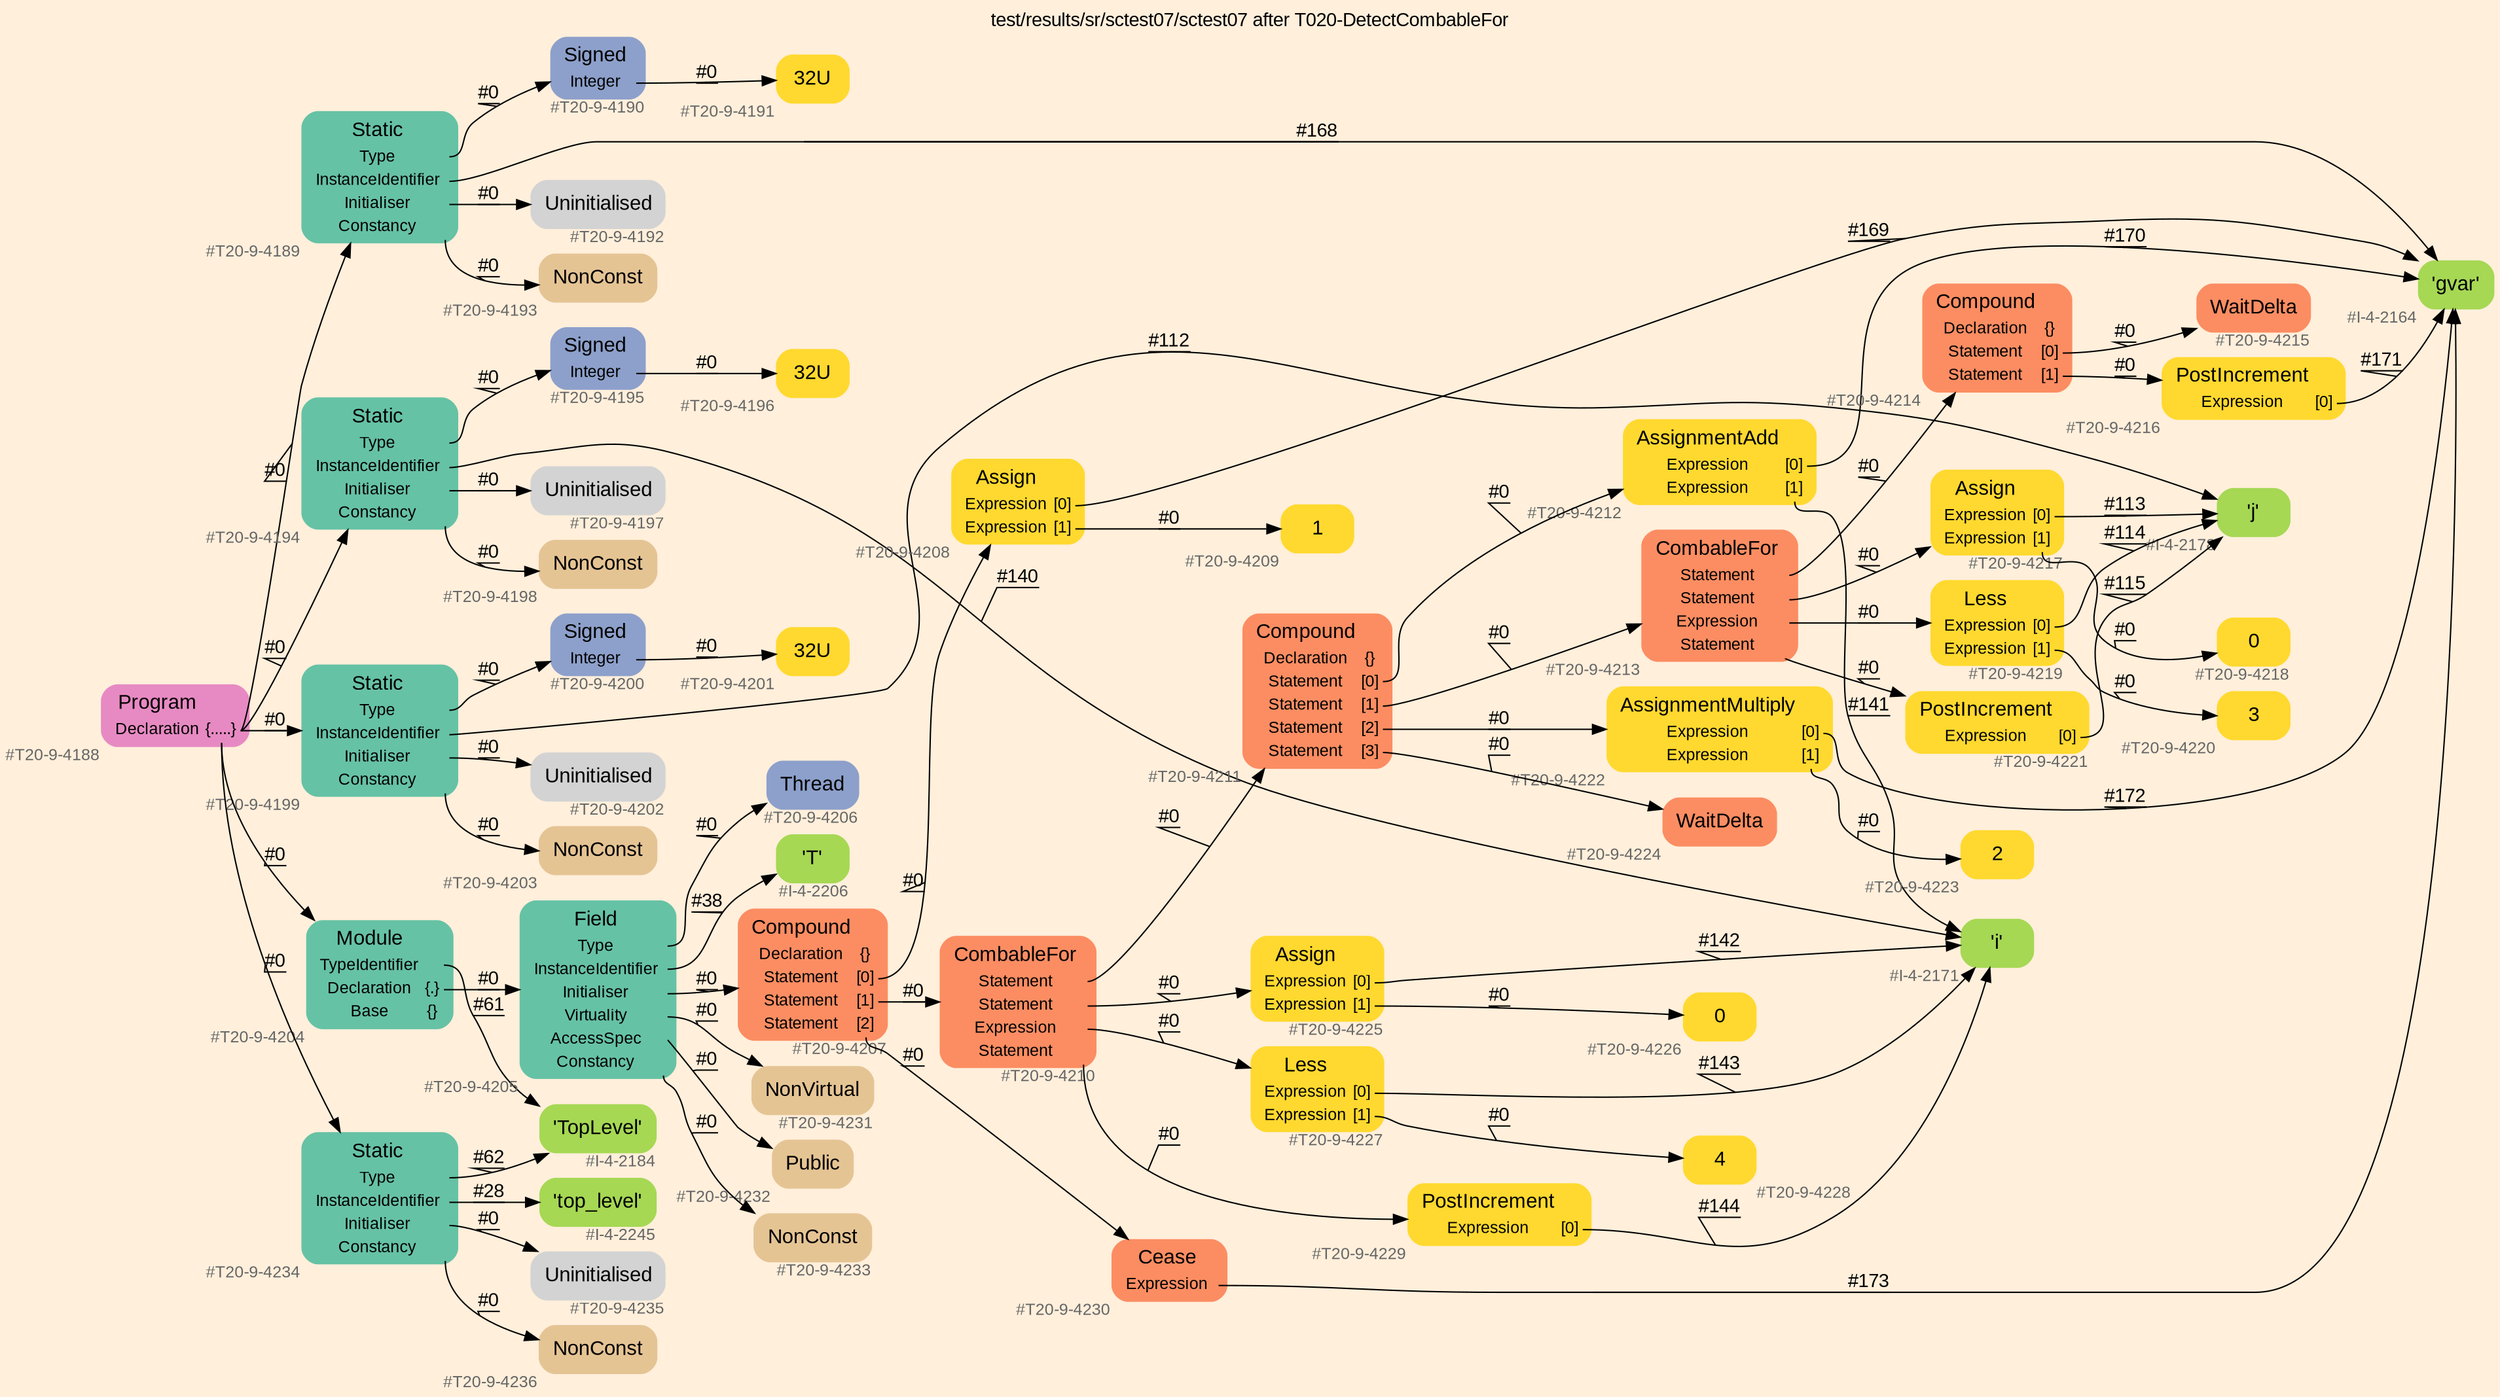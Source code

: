digraph "test/results/sr/sctest07/sctest07 after T020-DetectCombableFor" {
label = "test/results/sr/sctest07/sctest07 after T020-DetectCombableFor"
labelloc = t
graph [
    rankdir = "LR"
    ranksep = 0.3
    bgcolor = antiquewhite1
    color = black
    fontcolor = black
    fontname = "Arial"
];
node [
    fontname = "Arial"
];
edge [
    fontname = "Arial"
];

// -------------------- node figure --------------------
// -------- block #T20-9-4188 ----------
"#T20-9-4188" [
    fillcolor = "/set28/4"
    xlabel = "#T20-9-4188"
    fontsize = "12"
    fontcolor = grey40
    shape = "plaintext"
    label = <<TABLE BORDER="0" CELLBORDER="0" CELLSPACING="0">
     <TR><TD><FONT COLOR="black" POINT-SIZE="15">Program</FONT></TD></TR>
     <TR><TD><FONT COLOR="black" POINT-SIZE="12">Declaration</FONT></TD><TD PORT="port0"><FONT COLOR="black" POINT-SIZE="12">{.....}</FONT></TD></TR>
    </TABLE>>
    style = "rounded,filled"
];

// -------- block #T20-9-4189 ----------
"#T20-9-4189" [
    fillcolor = "/set28/1"
    xlabel = "#T20-9-4189"
    fontsize = "12"
    fontcolor = grey40
    shape = "plaintext"
    label = <<TABLE BORDER="0" CELLBORDER="0" CELLSPACING="0">
     <TR><TD><FONT COLOR="black" POINT-SIZE="15">Static</FONT></TD></TR>
     <TR><TD><FONT COLOR="black" POINT-SIZE="12">Type</FONT></TD><TD PORT="port0"></TD></TR>
     <TR><TD><FONT COLOR="black" POINT-SIZE="12">InstanceIdentifier</FONT></TD><TD PORT="port1"></TD></TR>
     <TR><TD><FONT COLOR="black" POINT-SIZE="12">Initialiser</FONT></TD><TD PORT="port2"></TD></TR>
     <TR><TD><FONT COLOR="black" POINT-SIZE="12">Constancy</FONT></TD><TD PORT="port3"></TD></TR>
    </TABLE>>
    style = "rounded,filled"
];

// -------- block #T20-9-4190 ----------
"#T20-9-4190" [
    fillcolor = "/set28/3"
    xlabel = "#T20-9-4190"
    fontsize = "12"
    fontcolor = grey40
    shape = "plaintext"
    label = <<TABLE BORDER="0" CELLBORDER="0" CELLSPACING="0">
     <TR><TD><FONT COLOR="black" POINT-SIZE="15">Signed</FONT></TD></TR>
     <TR><TD><FONT COLOR="black" POINT-SIZE="12">Integer</FONT></TD><TD PORT="port0"></TD></TR>
    </TABLE>>
    style = "rounded,filled"
];

// -------- block #T20-9-4191 ----------
"#T20-9-4191" [
    fillcolor = "/set28/6"
    xlabel = "#T20-9-4191"
    fontsize = "12"
    fontcolor = grey40
    shape = "plaintext"
    label = <<TABLE BORDER="0" CELLBORDER="0" CELLSPACING="0">
     <TR><TD><FONT COLOR="black" POINT-SIZE="15">32U</FONT></TD></TR>
    </TABLE>>
    style = "rounded,filled"
];

// -------- block #I-4-2164 ----------
"#I-4-2164" [
    fillcolor = "/set28/5"
    xlabel = "#I-4-2164"
    fontsize = "12"
    fontcolor = grey40
    shape = "plaintext"
    label = <<TABLE BORDER="0" CELLBORDER="0" CELLSPACING="0">
     <TR><TD><FONT COLOR="black" POINT-SIZE="15">'gvar'</FONT></TD></TR>
    </TABLE>>
    style = "rounded,filled"
];

// -------- block #T20-9-4192 ----------
"#T20-9-4192" [
    xlabel = "#T20-9-4192"
    fontsize = "12"
    fontcolor = grey40
    shape = "plaintext"
    label = <<TABLE BORDER="0" CELLBORDER="0" CELLSPACING="0">
     <TR><TD><FONT COLOR="black" POINT-SIZE="15">Uninitialised</FONT></TD></TR>
    </TABLE>>
    style = "rounded,filled"
];

// -------- block #T20-9-4193 ----------
"#T20-9-4193" [
    fillcolor = "/set28/7"
    xlabel = "#T20-9-4193"
    fontsize = "12"
    fontcolor = grey40
    shape = "plaintext"
    label = <<TABLE BORDER="0" CELLBORDER="0" CELLSPACING="0">
     <TR><TD><FONT COLOR="black" POINT-SIZE="15">NonConst</FONT></TD></TR>
    </TABLE>>
    style = "rounded,filled"
];

// -------- block #T20-9-4194 ----------
"#T20-9-4194" [
    fillcolor = "/set28/1"
    xlabel = "#T20-9-4194"
    fontsize = "12"
    fontcolor = grey40
    shape = "plaintext"
    label = <<TABLE BORDER="0" CELLBORDER="0" CELLSPACING="0">
     <TR><TD><FONT COLOR="black" POINT-SIZE="15">Static</FONT></TD></TR>
     <TR><TD><FONT COLOR="black" POINT-SIZE="12">Type</FONT></TD><TD PORT="port0"></TD></TR>
     <TR><TD><FONT COLOR="black" POINT-SIZE="12">InstanceIdentifier</FONT></TD><TD PORT="port1"></TD></TR>
     <TR><TD><FONT COLOR="black" POINT-SIZE="12">Initialiser</FONT></TD><TD PORT="port2"></TD></TR>
     <TR><TD><FONT COLOR="black" POINT-SIZE="12">Constancy</FONT></TD><TD PORT="port3"></TD></TR>
    </TABLE>>
    style = "rounded,filled"
];

// -------- block #T20-9-4195 ----------
"#T20-9-4195" [
    fillcolor = "/set28/3"
    xlabel = "#T20-9-4195"
    fontsize = "12"
    fontcolor = grey40
    shape = "plaintext"
    label = <<TABLE BORDER="0" CELLBORDER="0" CELLSPACING="0">
     <TR><TD><FONT COLOR="black" POINT-SIZE="15">Signed</FONT></TD></TR>
     <TR><TD><FONT COLOR="black" POINT-SIZE="12">Integer</FONT></TD><TD PORT="port0"></TD></TR>
    </TABLE>>
    style = "rounded,filled"
];

// -------- block #T20-9-4196 ----------
"#T20-9-4196" [
    fillcolor = "/set28/6"
    xlabel = "#T20-9-4196"
    fontsize = "12"
    fontcolor = grey40
    shape = "plaintext"
    label = <<TABLE BORDER="0" CELLBORDER="0" CELLSPACING="0">
     <TR><TD><FONT COLOR="black" POINT-SIZE="15">32U</FONT></TD></TR>
    </TABLE>>
    style = "rounded,filled"
];

// -------- block #I-4-2171 ----------
"#I-4-2171" [
    fillcolor = "/set28/5"
    xlabel = "#I-4-2171"
    fontsize = "12"
    fontcolor = grey40
    shape = "plaintext"
    label = <<TABLE BORDER="0" CELLBORDER="0" CELLSPACING="0">
     <TR><TD><FONT COLOR="black" POINT-SIZE="15">'i'</FONT></TD></TR>
    </TABLE>>
    style = "rounded,filled"
];

// -------- block #T20-9-4197 ----------
"#T20-9-4197" [
    xlabel = "#T20-9-4197"
    fontsize = "12"
    fontcolor = grey40
    shape = "plaintext"
    label = <<TABLE BORDER="0" CELLBORDER="0" CELLSPACING="0">
     <TR><TD><FONT COLOR="black" POINT-SIZE="15">Uninitialised</FONT></TD></TR>
    </TABLE>>
    style = "rounded,filled"
];

// -------- block #T20-9-4198 ----------
"#T20-9-4198" [
    fillcolor = "/set28/7"
    xlabel = "#T20-9-4198"
    fontsize = "12"
    fontcolor = grey40
    shape = "plaintext"
    label = <<TABLE BORDER="0" CELLBORDER="0" CELLSPACING="0">
     <TR><TD><FONT COLOR="black" POINT-SIZE="15">NonConst</FONT></TD></TR>
    </TABLE>>
    style = "rounded,filled"
];

// -------- block #T20-9-4199 ----------
"#T20-9-4199" [
    fillcolor = "/set28/1"
    xlabel = "#T20-9-4199"
    fontsize = "12"
    fontcolor = grey40
    shape = "plaintext"
    label = <<TABLE BORDER="0" CELLBORDER="0" CELLSPACING="0">
     <TR><TD><FONT COLOR="black" POINT-SIZE="15">Static</FONT></TD></TR>
     <TR><TD><FONT COLOR="black" POINT-SIZE="12">Type</FONT></TD><TD PORT="port0"></TD></TR>
     <TR><TD><FONT COLOR="black" POINT-SIZE="12">InstanceIdentifier</FONT></TD><TD PORT="port1"></TD></TR>
     <TR><TD><FONT COLOR="black" POINT-SIZE="12">Initialiser</FONT></TD><TD PORT="port2"></TD></TR>
     <TR><TD><FONT COLOR="black" POINT-SIZE="12">Constancy</FONT></TD><TD PORT="port3"></TD></TR>
    </TABLE>>
    style = "rounded,filled"
];

// -------- block #T20-9-4200 ----------
"#T20-9-4200" [
    fillcolor = "/set28/3"
    xlabel = "#T20-9-4200"
    fontsize = "12"
    fontcolor = grey40
    shape = "plaintext"
    label = <<TABLE BORDER="0" CELLBORDER="0" CELLSPACING="0">
     <TR><TD><FONT COLOR="black" POINT-SIZE="15">Signed</FONT></TD></TR>
     <TR><TD><FONT COLOR="black" POINT-SIZE="12">Integer</FONT></TD><TD PORT="port0"></TD></TR>
    </TABLE>>
    style = "rounded,filled"
];

// -------- block #T20-9-4201 ----------
"#T20-9-4201" [
    fillcolor = "/set28/6"
    xlabel = "#T20-9-4201"
    fontsize = "12"
    fontcolor = grey40
    shape = "plaintext"
    label = <<TABLE BORDER="0" CELLBORDER="0" CELLSPACING="0">
     <TR><TD><FONT COLOR="black" POINT-SIZE="15">32U</FONT></TD></TR>
    </TABLE>>
    style = "rounded,filled"
];

// -------- block #I-4-2178 ----------
"#I-4-2178" [
    fillcolor = "/set28/5"
    xlabel = "#I-4-2178"
    fontsize = "12"
    fontcolor = grey40
    shape = "plaintext"
    label = <<TABLE BORDER="0" CELLBORDER="0" CELLSPACING="0">
     <TR><TD><FONT COLOR="black" POINT-SIZE="15">'j'</FONT></TD></TR>
    </TABLE>>
    style = "rounded,filled"
];

// -------- block #T20-9-4202 ----------
"#T20-9-4202" [
    xlabel = "#T20-9-4202"
    fontsize = "12"
    fontcolor = grey40
    shape = "plaintext"
    label = <<TABLE BORDER="0" CELLBORDER="0" CELLSPACING="0">
     <TR><TD><FONT COLOR="black" POINT-SIZE="15">Uninitialised</FONT></TD></TR>
    </TABLE>>
    style = "rounded,filled"
];

// -------- block #T20-9-4203 ----------
"#T20-9-4203" [
    fillcolor = "/set28/7"
    xlabel = "#T20-9-4203"
    fontsize = "12"
    fontcolor = grey40
    shape = "plaintext"
    label = <<TABLE BORDER="0" CELLBORDER="0" CELLSPACING="0">
     <TR><TD><FONT COLOR="black" POINT-SIZE="15">NonConst</FONT></TD></TR>
    </TABLE>>
    style = "rounded,filled"
];

// -------- block #T20-9-4204 ----------
"#T20-9-4204" [
    fillcolor = "/set28/1"
    xlabel = "#T20-9-4204"
    fontsize = "12"
    fontcolor = grey40
    shape = "plaintext"
    label = <<TABLE BORDER="0" CELLBORDER="0" CELLSPACING="0">
     <TR><TD><FONT COLOR="black" POINT-SIZE="15">Module</FONT></TD></TR>
     <TR><TD><FONT COLOR="black" POINT-SIZE="12">TypeIdentifier</FONT></TD><TD PORT="port0"></TD></TR>
     <TR><TD><FONT COLOR="black" POINT-SIZE="12">Declaration</FONT></TD><TD PORT="port1"><FONT COLOR="black" POINT-SIZE="12">{.}</FONT></TD></TR>
     <TR><TD><FONT COLOR="black" POINT-SIZE="12">Base</FONT></TD><TD PORT="port2"><FONT COLOR="black" POINT-SIZE="12">{}</FONT></TD></TR>
    </TABLE>>
    style = "rounded,filled"
];

// -------- block #I-4-2184 ----------
"#I-4-2184" [
    fillcolor = "/set28/5"
    xlabel = "#I-4-2184"
    fontsize = "12"
    fontcolor = grey40
    shape = "plaintext"
    label = <<TABLE BORDER="0" CELLBORDER="0" CELLSPACING="0">
     <TR><TD><FONT COLOR="black" POINT-SIZE="15">'TopLevel'</FONT></TD></TR>
    </TABLE>>
    style = "rounded,filled"
];

// -------- block #T20-9-4205 ----------
"#T20-9-4205" [
    fillcolor = "/set28/1"
    xlabel = "#T20-9-4205"
    fontsize = "12"
    fontcolor = grey40
    shape = "plaintext"
    label = <<TABLE BORDER="0" CELLBORDER="0" CELLSPACING="0">
     <TR><TD><FONT COLOR="black" POINT-SIZE="15">Field</FONT></TD></TR>
     <TR><TD><FONT COLOR="black" POINT-SIZE="12">Type</FONT></TD><TD PORT="port0"></TD></TR>
     <TR><TD><FONT COLOR="black" POINT-SIZE="12">InstanceIdentifier</FONT></TD><TD PORT="port1"></TD></TR>
     <TR><TD><FONT COLOR="black" POINT-SIZE="12">Initialiser</FONT></TD><TD PORT="port2"></TD></TR>
     <TR><TD><FONT COLOR="black" POINT-SIZE="12">Virtuality</FONT></TD><TD PORT="port3"></TD></TR>
     <TR><TD><FONT COLOR="black" POINT-SIZE="12">AccessSpec</FONT></TD><TD PORT="port4"></TD></TR>
     <TR><TD><FONT COLOR="black" POINT-SIZE="12">Constancy</FONT></TD><TD PORT="port5"></TD></TR>
    </TABLE>>
    style = "rounded,filled"
];

// -------- block #T20-9-4206 ----------
"#T20-9-4206" [
    fillcolor = "/set28/3"
    xlabel = "#T20-9-4206"
    fontsize = "12"
    fontcolor = grey40
    shape = "plaintext"
    label = <<TABLE BORDER="0" CELLBORDER="0" CELLSPACING="0">
     <TR><TD><FONT COLOR="black" POINT-SIZE="15">Thread</FONT></TD></TR>
    </TABLE>>
    style = "rounded,filled"
];

// -------- block #I-4-2206 ----------
"#I-4-2206" [
    fillcolor = "/set28/5"
    xlabel = "#I-4-2206"
    fontsize = "12"
    fontcolor = grey40
    shape = "plaintext"
    label = <<TABLE BORDER="0" CELLBORDER="0" CELLSPACING="0">
     <TR><TD><FONT COLOR="black" POINT-SIZE="15">'T'</FONT></TD></TR>
    </TABLE>>
    style = "rounded,filled"
];

// -------- block #T20-9-4207 ----------
"#T20-9-4207" [
    fillcolor = "/set28/2"
    xlabel = "#T20-9-4207"
    fontsize = "12"
    fontcolor = grey40
    shape = "plaintext"
    label = <<TABLE BORDER="0" CELLBORDER="0" CELLSPACING="0">
     <TR><TD><FONT COLOR="black" POINT-SIZE="15">Compound</FONT></TD></TR>
     <TR><TD><FONT COLOR="black" POINT-SIZE="12">Declaration</FONT></TD><TD PORT="port0"><FONT COLOR="black" POINT-SIZE="12">{}</FONT></TD></TR>
     <TR><TD><FONT COLOR="black" POINT-SIZE="12">Statement</FONT></TD><TD PORT="port1"><FONT COLOR="black" POINT-SIZE="12">[0]</FONT></TD></TR>
     <TR><TD><FONT COLOR="black" POINT-SIZE="12">Statement</FONT></TD><TD PORT="port2"><FONT COLOR="black" POINT-SIZE="12">[1]</FONT></TD></TR>
     <TR><TD><FONT COLOR="black" POINT-SIZE="12">Statement</FONT></TD><TD PORT="port3"><FONT COLOR="black" POINT-SIZE="12">[2]</FONT></TD></TR>
    </TABLE>>
    style = "rounded,filled"
];

// -------- block #T20-9-4208 ----------
"#T20-9-4208" [
    fillcolor = "/set28/6"
    xlabel = "#T20-9-4208"
    fontsize = "12"
    fontcolor = grey40
    shape = "plaintext"
    label = <<TABLE BORDER="0" CELLBORDER="0" CELLSPACING="0">
     <TR><TD><FONT COLOR="black" POINT-SIZE="15">Assign</FONT></TD></TR>
     <TR><TD><FONT COLOR="black" POINT-SIZE="12">Expression</FONT></TD><TD PORT="port0"><FONT COLOR="black" POINT-SIZE="12">[0]</FONT></TD></TR>
     <TR><TD><FONT COLOR="black" POINT-SIZE="12">Expression</FONT></TD><TD PORT="port1"><FONT COLOR="black" POINT-SIZE="12">[1]</FONT></TD></TR>
    </TABLE>>
    style = "rounded,filled"
];

// -------- block #T20-9-4209 ----------
"#T20-9-4209" [
    fillcolor = "/set28/6"
    xlabel = "#T20-9-4209"
    fontsize = "12"
    fontcolor = grey40
    shape = "plaintext"
    label = <<TABLE BORDER="0" CELLBORDER="0" CELLSPACING="0">
     <TR><TD><FONT COLOR="black" POINT-SIZE="15">1</FONT></TD></TR>
    </TABLE>>
    style = "rounded,filled"
];

// -------- block #T20-9-4210 ----------
"#T20-9-4210" [
    fillcolor = "/set28/2"
    xlabel = "#T20-9-4210"
    fontsize = "12"
    fontcolor = grey40
    shape = "plaintext"
    label = <<TABLE BORDER="0" CELLBORDER="0" CELLSPACING="0">
     <TR><TD><FONT COLOR="black" POINT-SIZE="15">CombableFor</FONT></TD></TR>
     <TR><TD><FONT COLOR="black" POINT-SIZE="12">Statement</FONT></TD><TD PORT="port0"></TD></TR>
     <TR><TD><FONT COLOR="black" POINT-SIZE="12">Statement</FONT></TD><TD PORT="port1"></TD></TR>
     <TR><TD><FONT COLOR="black" POINT-SIZE="12">Expression</FONT></TD><TD PORT="port2"></TD></TR>
     <TR><TD><FONT COLOR="black" POINT-SIZE="12">Statement</FONT></TD><TD PORT="port3"></TD></TR>
    </TABLE>>
    style = "rounded,filled"
];

// -------- block #T20-9-4211 ----------
"#T20-9-4211" [
    fillcolor = "/set28/2"
    xlabel = "#T20-9-4211"
    fontsize = "12"
    fontcolor = grey40
    shape = "plaintext"
    label = <<TABLE BORDER="0" CELLBORDER="0" CELLSPACING="0">
     <TR><TD><FONT COLOR="black" POINT-SIZE="15">Compound</FONT></TD></TR>
     <TR><TD><FONT COLOR="black" POINT-SIZE="12">Declaration</FONT></TD><TD PORT="port0"><FONT COLOR="black" POINT-SIZE="12">{}</FONT></TD></TR>
     <TR><TD><FONT COLOR="black" POINT-SIZE="12">Statement</FONT></TD><TD PORT="port1"><FONT COLOR="black" POINT-SIZE="12">[0]</FONT></TD></TR>
     <TR><TD><FONT COLOR="black" POINT-SIZE="12">Statement</FONT></TD><TD PORT="port2"><FONT COLOR="black" POINT-SIZE="12">[1]</FONT></TD></TR>
     <TR><TD><FONT COLOR="black" POINT-SIZE="12">Statement</FONT></TD><TD PORT="port3"><FONT COLOR="black" POINT-SIZE="12">[2]</FONT></TD></TR>
     <TR><TD><FONT COLOR="black" POINT-SIZE="12">Statement</FONT></TD><TD PORT="port4"><FONT COLOR="black" POINT-SIZE="12">[3]</FONT></TD></TR>
    </TABLE>>
    style = "rounded,filled"
];

// -------- block #T20-9-4212 ----------
"#T20-9-4212" [
    fillcolor = "/set28/6"
    xlabel = "#T20-9-4212"
    fontsize = "12"
    fontcolor = grey40
    shape = "plaintext"
    label = <<TABLE BORDER="0" CELLBORDER="0" CELLSPACING="0">
     <TR><TD><FONT COLOR="black" POINT-SIZE="15">AssignmentAdd</FONT></TD></TR>
     <TR><TD><FONT COLOR="black" POINT-SIZE="12">Expression</FONT></TD><TD PORT="port0"><FONT COLOR="black" POINT-SIZE="12">[0]</FONT></TD></TR>
     <TR><TD><FONT COLOR="black" POINT-SIZE="12">Expression</FONT></TD><TD PORT="port1"><FONT COLOR="black" POINT-SIZE="12">[1]</FONT></TD></TR>
    </TABLE>>
    style = "rounded,filled"
];

// -------- block #T20-9-4213 ----------
"#T20-9-4213" [
    fillcolor = "/set28/2"
    xlabel = "#T20-9-4213"
    fontsize = "12"
    fontcolor = grey40
    shape = "plaintext"
    label = <<TABLE BORDER="0" CELLBORDER="0" CELLSPACING="0">
     <TR><TD><FONT COLOR="black" POINT-SIZE="15">CombableFor</FONT></TD></TR>
     <TR><TD><FONT COLOR="black" POINT-SIZE="12">Statement</FONT></TD><TD PORT="port0"></TD></TR>
     <TR><TD><FONT COLOR="black" POINT-SIZE="12">Statement</FONT></TD><TD PORT="port1"></TD></TR>
     <TR><TD><FONT COLOR="black" POINT-SIZE="12">Expression</FONT></TD><TD PORT="port2"></TD></TR>
     <TR><TD><FONT COLOR="black" POINT-SIZE="12">Statement</FONT></TD><TD PORT="port3"></TD></TR>
    </TABLE>>
    style = "rounded,filled"
];

// -------- block #T20-9-4214 ----------
"#T20-9-4214" [
    fillcolor = "/set28/2"
    xlabel = "#T20-9-4214"
    fontsize = "12"
    fontcolor = grey40
    shape = "plaintext"
    label = <<TABLE BORDER="0" CELLBORDER="0" CELLSPACING="0">
     <TR><TD><FONT COLOR="black" POINT-SIZE="15">Compound</FONT></TD></TR>
     <TR><TD><FONT COLOR="black" POINT-SIZE="12">Declaration</FONT></TD><TD PORT="port0"><FONT COLOR="black" POINT-SIZE="12">{}</FONT></TD></TR>
     <TR><TD><FONT COLOR="black" POINT-SIZE="12">Statement</FONT></TD><TD PORT="port1"><FONT COLOR="black" POINT-SIZE="12">[0]</FONT></TD></TR>
     <TR><TD><FONT COLOR="black" POINT-SIZE="12">Statement</FONT></TD><TD PORT="port2"><FONT COLOR="black" POINT-SIZE="12">[1]</FONT></TD></TR>
    </TABLE>>
    style = "rounded,filled"
];

// -------- block #T20-9-4215 ----------
"#T20-9-4215" [
    fillcolor = "/set28/2"
    xlabel = "#T20-9-4215"
    fontsize = "12"
    fontcolor = grey40
    shape = "plaintext"
    label = <<TABLE BORDER="0" CELLBORDER="0" CELLSPACING="0">
     <TR><TD><FONT COLOR="black" POINT-SIZE="15">WaitDelta</FONT></TD></TR>
    </TABLE>>
    style = "rounded,filled"
];

// -------- block #T20-9-4216 ----------
"#T20-9-4216" [
    fillcolor = "/set28/6"
    xlabel = "#T20-9-4216"
    fontsize = "12"
    fontcolor = grey40
    shape = "plaintext"
    label = <<TABLE BORDER="0" CELLBORDER="0" CELLSPACING="0">
     <TR><TD><FONT COLOR="black" POINT-SIZE="15">PostIncrement</FONT></TD></TR>
     <TR><TD><FONT COLOR="black" POINT-SIZE="12">Expression</FONT></TD><TD PORT="port0"><FONT COLOR="black" POINT-SIZE="12">[0]</FONT></TD></TR>
    </TABLE>>
    style = "rounded,filled"
];

// -------- block #T20-9-4217 ----------
"#T20-9-4217" [
    fillcolor = "/set28/6"
    xlabel = "#T20-9-4217"
    fontsize = "12"
    fontcolor = grey40
    shape = "plaintext"
    label = <<TABLE BORDER="0" CELLBORDER="0" CELLSPACING="0">
     <TR><TD><FONT COLOR="black" POINT-SIZE="15">Assign</FONT></TD></TR>
     <TR><TD><FONT COLOR="black" POINT-SIZE="12">Expression</FONT></TD><TD PORT="port0"><FONT COLOR="black" POINT-SIZE="12">[0]</FONT></TD></TR>
     <TR><TD><FONT COLOR="black" POINT-SIZE="12">Expression</FONT></TD><TD PORT="port1"><FONT COLOR="black" POINT-SIZE="12">[1]</FONT></TD></TR>
    </TABLE>>
    style = "rounded,filled"
];

// -------- block #T20-9-4218 ----------
"#T20-9-4218" [
    fillcolor = "/set28/6"
    xlabel = "#T20-9-4218"
    fontsize = "12"
    fontcolor = grey40
    shape = "plaintext"
    label = <<TABLE BORDER="0" CELLBORDER="0" CELLSPACING="0">
     <TR><TD><FONT COLOR="black" POINT-SIZE="15">0</FONT></TD></TR>
    </TABLE>>
    style = "rounded,filled"
];

// -------- block #T20-9-4219 ----------
"#T20-9-4219" [
    fillcolor = "/set28/6"
    xlabel = "#T20-9-4219"
    fontsize = "12"
    fontcolor = grey40
    shape = "plaintext"
    label = <<TABLE BORDER="0" CELLBORDER="0" CELLSPACING="0">
     <TR><TD><FONT COLOR="black" POINT-SIZE="15">Less</FONT></TD></TR>
     <TR><TD><FONT COLOR="black" POINT-SIZE="12">Expression</FONT></TD><TD PORT="port0"><FONT COLOR="black" POINT-SIZE="12">[0]</FONT></TD></TR>
     <TR><TD><FONT COLOR="black" POINT-SIZE="12">Expression</FONT></TD><TD PORT="port1"><FONT COLOR="black" POINT-SIZE="12">[1]</FONT></TD></TR>
    </TABLE>>
    style = "rounded,filled"
];

// -------- block #T20-9-4220 ----------
"#T20-9-4220" [
    fillcolor = "/set28/6"
    xlabel = "#T20-9-4220"
    fontsize = "12"
    fontcolor = grey40
    shape = "plaintext"
    label = <<TABLE BORDER="0" CELLBORDER="0" CELLSPACING="0">
     <TR><TD><FONT COLOR="black" POINT-SIZE="15">3</FONT></TD></TR>
    </TABLE>>
    style = "rounded,filled"
];

// -------- block #T20-9-4221 ----------
"#T20-9-4221" [
    fillcolor = "/set28/6"
    xlabel = "#T20-9-4221"
    fontsize = "12"
    fontcolor = grey40
    shape = "plaintext"
    label = <<TABLE BORDER="0" CELLBORDER="0" CELLSPACING="0">
     <TR><TD><FONT COLOR="black" POINT-SIZE="15">PostIncrement</FONT></TD></TR>
     <TR><TD><FONT COLOR="black" POINT-SIZE="12">Expression</FONT></TD><TD PORT="port0"><FONT COLOR="black" POINT-SIZE="12">[0]</FONT></TD></TR>
    </TABLE>>
    style = "rounded,filled"
];

// -------- block #T20-9-4222 ----------
"#T20-9-4222" [
    fillcolor = "/set28/6"
    xlabel = "#T20-9-4222"
    fontsize = "12"
    fontcolor = grey40
    shape = "plaintext"
    label = <<TABLE BORDER="0" CELLBORDER="0" CELLSPACING="0">
     <TR><TD><FONT COLOR="black" POINT-SIZE="15">AssignmentMultiply</FONT></TD></TR>
     <TR><TD><FONT COLOR="black" POINT-SIZE="12">Expression</FONT></TD><TD PORT="port0"><FONT COLOR="black" POINT-SIZE="12">[0]</FONT></TD></TR>
     <TR><TD><FONT COLOR="black" POINT-SIZE="12">Expression</FONT></TD><TD PORT="port1"><FONT COLOR="black" POINT-SIZE="12">[1]</FONT></TD></TR>
    </TABLE>>
    style = "rounded,filled"
];

// -------- block #T20-9-4223 ----------
"#T20-9-4223" [
    fillcolor = "/set28/6"
    xlabel = "#T20-9-4223"
    fontsize = "12"
    fontcolor = grey40
    shape = "plaintext"
    label = <<TABLE BORDER="0" CELLBORDER="0" CELLSPACING="0">
     <TR><TD><FONT COLOR="black" POINT-SIZE="15">2</FONT></TD></TR>
    </TABLE>>
    style = "rounded,filled"
];

// -------- block #T20-9-4224 ----------
"#T20-9-4224" [
    fillcolor = "/set28/2"
    xlabel = "#T20-9-4224"
    fontsize = "12"
    fontcolor = grey40
    shape = "plaintext"
    label = <<TABLE BORDER="0" CELLBORDER="0" CELLSPACING="0">
     <TR><TD><FONT COLOR="black" POINT-SIZE="15">WaitDelta</FONT></TD></TR>
    </TABLE>>
    style = "rounded,filled"
];

// -------- block #T20-9-4225 ----------
"#T20-9-4225" [
    fillcolor = "/set28/6"
    xlabel = "#T20-9-4225"
    fontsize = "12"
    fontcolor = grey40
    shape = "plaintext"
    label = <<TABLE BORDER="0" CELLBORDER="0" CELLSPACING="0">
     <TR><TD><FONT COLOR="black" POINT-SIZE="15">Assign</FONT></TD></TR>
     <TR><TD><FONT COLOR="black" POINT-SIZE="12">Expression</FONT></TD><TD PORT="port0"><FONT COLOR="black" POINT-SIZE="12">[0]</FONT></TD></TR>
     <TR><TD><FONT COLOR="black" POINT-SIZE="12">Expression</FONT></TD><TD PORT="port1"><FONT COLOR="black" POINT-SIZE="12">[1]</FONT></TD></TR>
    </TABLE>>
    style = "rounded,filled"
];

// -------- block #T20-9-4226 ----------
"#T20-9-4226" [
    fillcolor = "/set28/6"
    xlabel = "#T20-9-4226"
    fontsize = "12"
    fontcolor = grey40
    shape = "plaintext"
    label = <<TABLE BORDER="0" CELLBORDER="0" CELLSPACING="0">
     <TR><TD><FONT COLOR="black" POINT-SIZE="15">0</FONT></TD></TR>
    </TABLE>>
    style = "rounded,filled"
];

// -------- block #T20-9-4227 ----------
"#T20-9-4227" [
    fillcolor = "/set28/6"
    xlabel = "#T20-9-4227"
    fontsize = "12"
    fontcolor = grey40
    shape = "plaintext"
    label = <<TABLE BORDER="0" CELLBORDER="0" CELLSPACING="0">
     <TR><TD><FONT COLOR="black" POINT-SIZE="15">Less</FONT></TD></TR>
     <TR><TD><FONT COLOR="black" POINT-SIZE="12">Expression</FONT></TD><TD PORT="port0"><FONT COLOR="black" POINT-SIZE="12">[0]</FONT></TD></TR>
     <TR><TD><FONT COLOR="black" POINT-SIZE="12">Expression</FONT></TD><TD PORT="port1"><FONT COLOR="black" POINT-SIZE="12">[1]</FONT></TD></TR>
    </TABLE>>
    style = "rounded,filled"
];

// -------- block #T20-9-4228 ----------
"#T20-9-4228" [
    fillcolor = "/set28/6"
    xlabel = "#T20-9-4228"
    fontsize = "12"
    fontcolor = grey40
    shape = "plaintext"
    label = <<TABLE BORDER="0" CELLBORDER="0" CELLSPACING="0">
     <TR><TD><FONT COLOR="black" POINT-SIZE="15">4</FONT></TD></TR>
    </TABLE>>
    style = "rounded,filled"
];

// -------- block #T20-9-4229 ----------
"#T20-9-4229" [
    fillcolor = "/set28/6"
    xlabel = "#T20-9-4229"
    fontsize = "12"
    fontcolor = grey40
    shape = "plaintext"
    label = <<TABLE BORDER="0" CELLBORDER="0" CELLSPACING="0">
     <TR><TD><FONT COLOR="black" POINT-SIZE="15">PostIncrement</FONT></TD></TR>
     <TR><TD><FONT COLOR="black" POINT-SIZE="12">Expression</FONT></TD><TD PORT="port0"><FONT COLOR="black" POINT-SIZE="12">[0]</FONT></TD></TR>
    </TABLE>>
    style = "rounded,filled"
];

// -------- block #T20-9-4230 ----------
"#T20-9-4230" [
    fillcolor = "/set28/2"
    xlabel = "#T20-9-4230"
    fontsize = "12"
    fontcolor = grey40
    shape = "plaintext"
    label = <<TABLE BORDER="0" CELLBORDER="0" CELLSPACING="0">
     <TR><TD><FONT COLOR="black" POINT-SIZE="15">Cease</FONT></TD></TR>
     <TR><TD><FONT COLOR="black" POINT-SIZE="12">Expression</FONT></TD><TD PORT="port0"></TD></TR>
    </TABLE>>
    style = "rounded,filled"
];

// -------- block #T20-9-4231 ----------
"#T20-9-4231" [
    fillcolor = "/set28/7"
    xlabel = "#T20-9-4231"
    fontsize = "12"
    fontcolor = grey40
    shape = "plaintext"
    label = <<TABLE BORDER="0" CELLBORDER="0" CELLSPACING="0">
     <TR><TD><FONT COLOR="black" POINT-SIZE="15">NonVirtual</FONT></TD></TR>
    </TABLE>>
    style = "rounded,filled"
];

// -------- block #T20-9-4232 ----------
"#T20-9-4232" [
    fillcolor = "/set28/7"
    xlabel = "#T20-9-4232"
    fontsize = "12"
    fontcolor = grey40
    shape = "plaintext"
    label = <<TABLE BORDER="0" CELLBORDER="0" CELLSPACING="0">
     <TR><TD><FONT COLOR="black" POINT-SIZE="15">Public</FONT></TD></TR>
    </TABLE>>
    style = "rounded,filled"
];

// -------- block #T20-9-4233 ----------
"#T20-9-4233" [
    fillcolor = "/set28/7"
    xlabel = "#T20-9-4233"
    fontsize = "12"
    fontcolor = grey40
    shape = "plaintext"
    label = <<TABLE BORDER="0" CELLBORDER="0" CELLSPACING="0">
     <TR><TD><FONT COLOR="black" POINT-SIZE="15">NonConst</FONT></TD></TR>
    </TABLE>>
    style = "rounded,filled"
];

// -------- block #T20-9-4234 ----------
"#T20-9-4234" [
    fillcolor = "/set28/1"
    xlabel = "#T20-9-4234"
    fontsize = "12"
    fontcolor = grey40
    shape = "plaintext"
    label = <<TABLE BORDER="0" CELLBORDER="0" CELLSPACING="0">
     <TR><TD><FONT COLOR="black" POINT-SIZE="15">Static</FONT></TD></TR>
     <TR><TD><FONT COLOR="black" POINT-SIZE="12">Type</FONT></TD><TD PORT="port0"></TD></TR>
     <TR><TD><FONT COLOR="black" POINT-SIZE="12">InstanceIdentifier</FONT></TD><TD PORT="port1"></TD></TR>
     <TR><TD><FONT COLOR="black" POINT-SIZE="12">Initialiser</FONT></TD><TD PORT="port2"></TD></TR>
     <TR><TD><FONT COLOR="black" POINT-SIZE="12">Constancy</FONT></TD><TD PORT="port3"></TD></TR>
    </TABLE>>
    style = "rounded,filled"
];

// -------- block #I-4-2245 ----------
"#I-4-2245" [
    fillcolor = "/set28/5"
    xlabel = "#I-4-2245"
    fontsize = "12"
    fontcolor = grey40
    shape = "plaintext"
    label = <<TABLE BORDER="0" CELLBORDER="0" CELLSPACING="0">
     <TR><TD><FONT COLOR="black" POINT-SIZE="15">'top_level'</FONT></TD></TR>
    </TABLE>>
    style = "rounded,filled"
];

// -------- block #T20-9-4235 ----------
"#T20-9-4235" [
    xlabel = "#T20-9-4235"
    fontsize = "12"
    fontcolor = grey40
    shape = "plaintext"
    label = <<TABLE BORDER="0" CELLBORDER="0" CELLSPACING="0">
     <TR><TD><FONT COLOR="black" POINT-SIZE="15">Uninitialised</FONT></TD></TR>
    </TABLE>>
    style = "rounded,filled"
];

// -------- block #T20-9-4236 ----------
"#T20-9-4236" [
    fillcolor = "/set28/7"
    xlabel = "#T20-9-4236"
    fontsize = "12"
    fontcolor = grey40
    shape = "plaintext"
    label = <<TABLE BORDER="0" CELLBORDER="0" CELLSPACING="0">
     <TR><TD><FONT COLOR="black" POINT-SIZE="15">NonConst</FONT></TD></TR>
    </TABLE>>
    style = "rounded,filled"
];

"#T20-9-4188":port0 -> "#T20-9-4189" [
    label = "#0"
    decorate = true
    color = black
    fontcolor = black
];

"#T20-9-4188":port0 -> "#T20-9-4194" [
    label = "#0"
    decorate = true
    color = black
    fontcolor = black
];

"#T20-9-4188":port0 -> "#T20-9-4199" [
    label = "#0"
    decorate = true
    color = black
    fontcolor = black
];

"#T20-9-4188":port0 -> "#T20-9-4204" [
    label = "#0"
    decorate = true
    color = black
    fontcolor = black
];

"#T20-9-4188":port0 -> "#T20-9-4234" [
    label = "#0"
    decorate = true
    color = black
    fontcolor = black
];

"#T20-9-4189":port0 -> "#T20-9-4190" [
    label = "#0"
    decorate = true
    color = black
    fontcolor = black
];

"#T20-9-4189":port1 -> "#I-4-2164" [
    label = "#168"
    decorate = true
    color = black
    fontcolor = black
];

"#T20-9-4189":port2 -> "#T20-9-4192" [
    label = "#0"
    decorate = true
    color = black
    fontcolor = black
];

"#T20-9-4189":port3 -> "#T20-9-4193" [
    label = "#0"
    decorate = true
    color = black
    fontcolor = black
];

"#T20-9-4190":port0 -> "#T20-9-4191" [
    label = "#0"
    decorate = true
    color = black
    fontcolor = black
];

"#T20-9-4194":port0 -> "#T20-9-4195" [
    label = "#0"
    decorate = true
    color = black
    fontcolor = black
];

"#T20-9-4194":port1 -> "#I-4-2171" [
    label = "#140"
    decorate = true
    color = black
    fontcolor = black
];

"#T20-9-4194":port2 -> "#T20-9-4197" [
    label = "#0"
    decorate = true
    color = black
    fontcolor = black
];

"#T20-9-4194":port3 -> "#T20-9-4198" [
    label = "#0"
    decorate = true
    color = black
    fontcolor = black
];

"#T20-9-4195":port0 -> "#T20-9-4196" [
    label = "#0"
    decorate = true
    color = black
    fontcolor = black
];

"#T20-9-4199":port0 -> "#T20-9-4200" [
    label = "#0"
    decorate = true
    color = black
    fontcolor = black
];

"#T20-9-4199":port1 -> "#I-4-2178" [
    label = "#112"
    decorate = true
    color = black
    fontcolor = black
];

"#T20-9-4199":port2 -> "#T20-9-4202" [
    label = "#0"
    decorate = true
    color = black
    fontcolor = black
];

"#T20-9-4199":port3 -> "#T20-9-4203" [
    label = "#0"
    decorate = true
    color = black
    fontcolor = black
];

"#T20-9-4200":port0 -> "#T20-9-4201" [
    label = "#0"
    decorate = true
    color = black
    fontcolor = black
];

"#T20-9-4204":port0 -> "#I-4-2184" [
    label = "#61"
    decorate = true
    color = black
    fontcolor = black
];

"#T20-9-4204":port1 -> "#T20-9-4205" [
    label = "#0"
    decorate = true
    color = black
    fontcolor = black
];

"#T20-9-4205":port0 -> "#T20-9-4206" [
    label = "#0"
    decorate = true
    color = black
    fontcolor = black
];

"#T20-9-4205":port1 -> "#I-4-2206" [
    label = "#38"
    decorate = true
    color = black
    fontcolor = black
];

"#T20-9-4205":port2 -> "#T20-9-4207" [
    label = "#0"
    decorate = true
    color = black
    fontcolor = black
];

"#T20-9-4205":port3 -> "#T20-9-4231" [
    label = "#0"
    decorate = true
    color = black
    fontcolor = black
];

"#T20-9-4205":port4 -> "#T20-9-4232" [
    label = "#0"
    decorate = true
    color = black
    fontcolor = black
];

"#T20-9-4205":port5 -> "#T20-9-4233" [
    label = "#0"
    decorate = true
    color = black
    fontcolor = black
];

"#T20-9-4207":port1 -> "#T20-9-4208" [
    label = "#0"
    decorate = true
    color = black
    fontcolor = black
];

"#T20-9-4207":port2 -> "#T20-9-4210" [
    label = "#0"
    decorate = true
    color = black
    fontcolor = black
];

"#T20-9-4207":port3 -> "#T20-9-4230" [
    label = "#0"
    decorate = true
    color = black
    fontcolor = black
];

"#T20-9-4208":port0 -> "#I-4-2164" [
    label = "#169"
    decorate = true
    color = black
    fontcolor = black
];

"#T20-9-4208":port1 -> "#T20-9-4209" [
    label = "#0"
    decorate = true
    color = black
    fontcolor = black
];

"#T20-9-4210":port0 -> "#T20-9-4211" [
    label = "#0"
    decorate = true
    color = black
    fontcolor = black
];

"#T20-9-4210":port1 -> "#T20-9-4225" [
    label = "#0"
    decorate = true
    color = black
    fontcolor = black
];

"#T20-9-4210":port2 -> "#T20-9-4227" [
    label = "#0"
    decorate = true
    color = black
    fontcolor = black
];

"#T20-9-4210":port3 -> "#T20-9-4229" [
    label = "#0"
    decorate = true
    color = black
    fontcolor = black
];

"#T20-9-4211":port1 -> "#T20-9-4212" [
    label = "#0"
    decorate = true
    color = black
    fontcolor = black
];

"#T20-9-4211":port2 -> "#T20-9-4213" [
    label = "#0"
    decorate = true
    color = black
    fontcolor = black
];

"#T20-9-4211":port3 -> "#T20-9-4222" [
    label = "#0"
    decorate = true
    color = black
    fontcolor = black
];

"#T20-9-4211":port4 -> "#T20-9-4224" [
    label = "#0"
    decorate = true
    color = black
    fontcolor = black
];

"#T20-9-4212":port0 -> "#I-4-2164" [
    label = "#170"
    decorate = true
    color = black
    fontcolor = black
];

"#T20-9-4212":port1 -> "#I-4-2171" [
    label = "#141"
    decorate = true
    color = black
    fontcolor = black
];

"#T20-9-4213":port0 -> "#T20-9-4214" [
    label = "#0"
    decorate = true
    color = black
    fontcolor = black
];

"#T20-9-4213":port1 -> "#T20-9-4217" [
    label = "#0"
    decorate = true
    color = black
    fontcolor = black
];

"#T20-9-4213":port2 -> "#T20-9-4219" [
    label = "#0"
    decorate = true
    color = black
    fontcolor = black
];

"#T20-9-4213":port3 -> "#T20-9-4221" [
    label = "#0"
    decorate = true
    color = black
    fontcolor = black
];

"#T20-9-4214":port1 -> "#T20-9-4215" [
    label = "#0"
    decorate = true
    color = black
    fontcolor = black
];

"#T20-9-4214":port2 -> "#T20-9-4216" [
    label = "#0"
    decorate = true
    color = black
    fontcolor = black
];

"#T20-9-4216":port0 -> "#I-4-2164" [
    label = "#171"
    decorate = true
    color = black
    fontcolor = black
];

"#T20-9-4217":port0 -> "#I-4-2178" [
    label = "#113"
    decorate = true
    color = black
    fontcolor = black
];

"#T20-9-4217":port1 -> "#T20-9-4218" [
    label = "#0"
    decorate = true
    color = black
    fontcolor = black
];

"#T20-9-4219":port0 -> "#I-4-2178" [
    label = "#114"
    decorate = true
    color = black
    fontcolor = black
];

"#T20-9-4219":port1 -> "#T20-9-4220" [
    label = "#0"
    decorate = true
    color = black
    fontcolor = black
];

"#T20-9-4221":port0 -> "#I-4-2178" [
    label = "#115"
    decorate = true
    color = black
    fontcolor = black
];

"#T20-9-4222":port0 -> "#I-4-2164" [
    label = "#172"
    decorate = true
    color = black
    fontcolor = black
];

"#T20-9-4222":port1 -> "#T20-9-4223" [
    label = "#0"
    decorate = true
    color = black
    fontcolor = black
];

"#T20-9-4225":port0 -> "#I-4-2171" [
    label = "#142"
    decorate = true
    color = black
    fontcolor = black
];

"#T20-9-4225":port1 -> "#T20-9-4226" [
    label = "#0"
    decorate = true
    color = black
    fontcolor = black
];

"#T20-9-4227":port0 -> "#I-4-2171" [
    label = "#143"
    decorate = true
    color = black
    fontcolor = black
];

"#T20-9-4227":port1 -> "#T20-9-4228" [
    label = "#0"
    decorate = true
    color = black
    fontcolor = black
];

"#T20-9-4229":port0 -> "#I-4-2171" [
    label = "#144"
    decorate = true
    color = black
    fontcolor = black
];

"#T20-9-4230":port0 -> "#I-4-2164" [
    label = "#173"
    decorate = true
    color = black
    fontcolor = black
];

"#T20-9-4234":port0 -> "#I-4-2184" [
    label = "#62"
    decorate = true
    color = black
    fontcolor = black
];

"#T20-9-4234":port1 -> "#I-4-2245" [
    label = "#28"
    decorate = true
    color = black
    fontcolor = black
];

"#T20-9-4234":port2 -> "#T20-9-4235" [
    label = "#0"
    decorate = true
    color = black
    fontcolor = black
];

"#T20-9-4234":port3 -> "#T20-9-4236" [
    label = "#0"
    decorate = true
    color = black
    fontcolor = black
];


}
